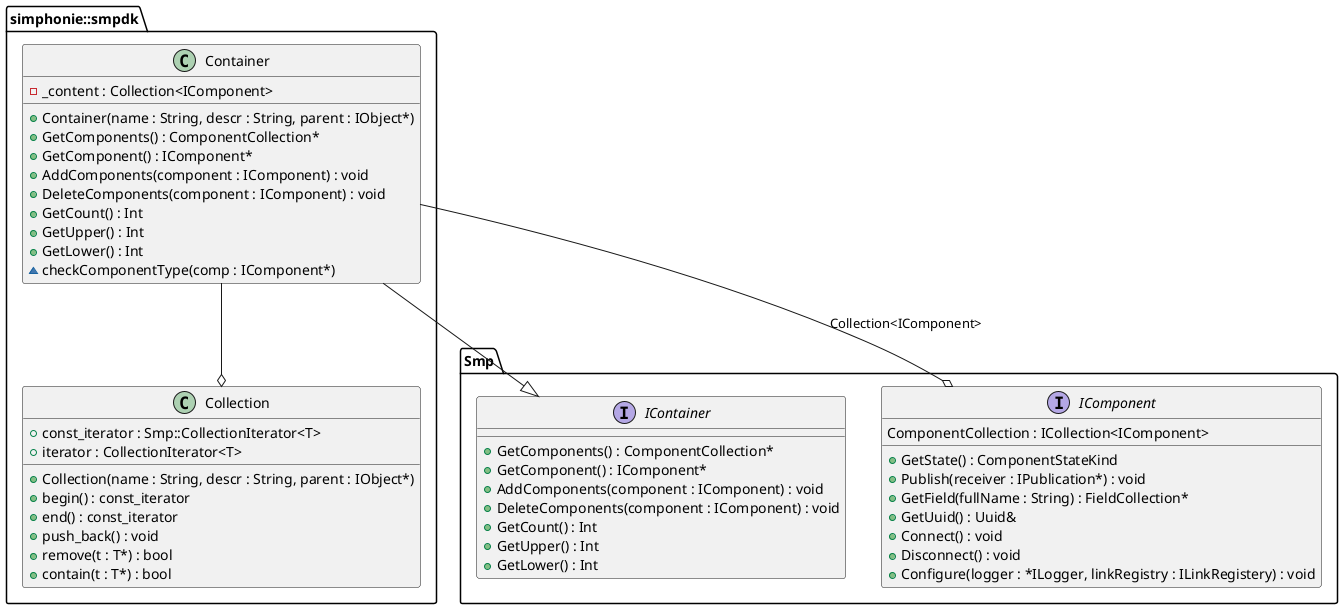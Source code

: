 @startuml UML_Container
package simphonie::smpdk
{
    '----------------Container---------------
    class Container{
        + Container(name : String, descr : String, parent : IObject*)
        + GetComponents() : ComponentCollection*
        + GetComponent() : IComponent*
        + AddComponents(component : IComponent) : void
        + DeleteComponents(component : IComponent) : void
        + GetCount() : Int
        + GetUpper() : Int
        + GetLower() : Int
        ~ checkComponentType(comp : IComponent*)
        - _content : Collection<IComponent>
    }

    '----------------Collection---------------
    class Collection{
        + Collection(name : String, descr : String, parent : IObject*)
        + const_iterator : Smp::CollectionIterator<T>
        + iterator : CollectionIterator<T>
        + begin() : const_iterator
        + end() : const_iterator
        + push_back() : void
        + remove(t : T*) : bool
        + contain(t : T*) : bool
    }

}

package Smp
{
    '----------------IContainer---------------
    interface IContainer{
        + GetComponents() : ComponentCollection*
        + GetComponent() : IComponent*
        + AddComponents(component : IComponent) : void
        + DeleteComponents(component : IComponent) : void
        + GetCount() : Int
        + GetUpper() : Int
        + GetLower() : Int
    }

    '----------------IComponent---------------
    interface IComponent{
        + GetState() : ComponentStateKind
        + Publish(receiver : IPublication*) : void
        + GetField(fullName : String) : FieldCollection*
        + GetUuid() : Uuid&
        + Connect() : void
        + Disconnect() : void
        + Configure(logger : *ILogger, linkRegistry : ILinkRegistery) : void

        ComponentCollection : ICollection<IComponent>
    }
}
Container --|> IContainer
Container --o IComponent : Collection<IComponent>
Container --o Collection
@enduml